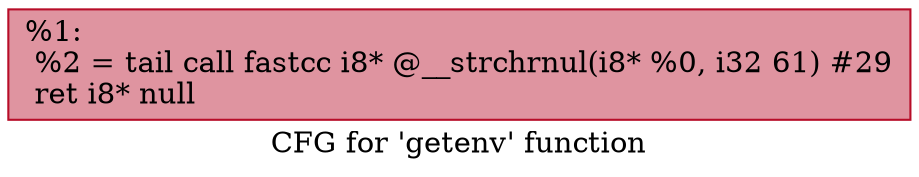 digraph "CFG for 'getenv' function" {
	label="CFG for 'getenv' function";

	Node0x18a5df0 [shape=record,color="#b70d28ff", style=filled, fillcolor="#b70d2870",label="{%1:\l  %2 = tail call fastcc i8* @__strchrnul(i8* %0, i32 61) #29\l  ret i8* null\l}"];
}
